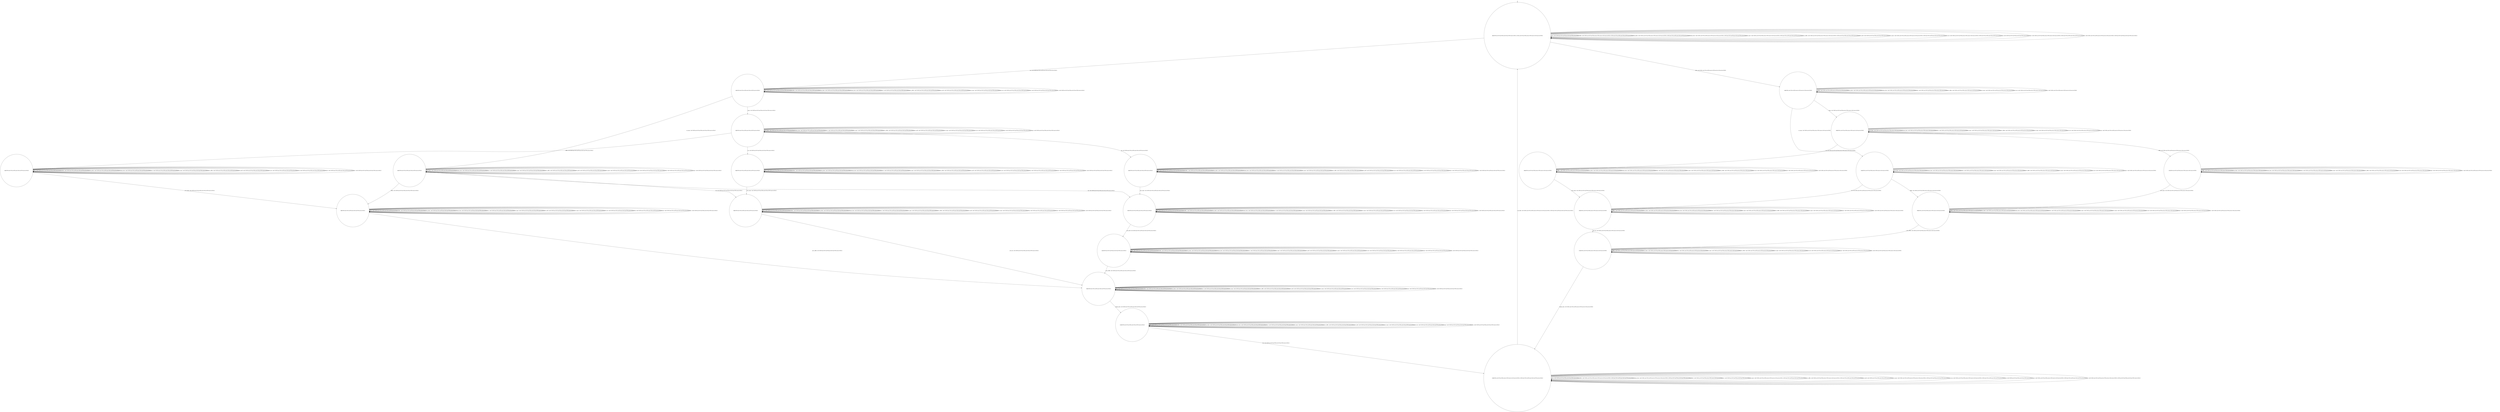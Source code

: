 digraph g {
	edge [lblstyle="above, sloped"];
	s0 [shape="circle" label="0@[((EUR and COF and TEA and CAP and TON and not DOL) or (DOL and COF and TEA and not TON and not CAP and not EUR))]"];
	s1 [shape="circle" label="1@[((EUR and COF and TEA and CAP and TON and not DOL))]"];
	s2 [shape="circle" label="2@[((EUR and COF and TEA and CAP and TON and not DOL))]"];
	s3 [shape="circle" label="3@[((EUR and COF and TEA and CAP and TON and not DOL))]"];
	s4 [shape="circle" label="4@[((EUR and COF and TEA and CAP and TON and not DOL))]"];
	s5 [shape="circle" label="5@[((EUR and COF and TEA and CAP and TON and not DOL))]"];
	s6 [shape="circle" label="6@[((EUR and COF and TEA and CAP and TON and not DOL))]"];
	s7 [shape="circle" label="7@[((EUR and COF and TEA and CAP and TON and not DOL))]"];
	s8 [shape="circle" label="8@[((EUR and COF and TEA and CAP and TON and not DOL))]"];
	s9 [shape="circle" label="9@[((EUR and COF and TEA and CAP and TON and not DOL))]"];
	s10 [shape="circle" label="10@[((EUR and COF and TEA and CAP and TON and not DOL))]"];
	s11 [shape="circle" label="11@[((EUR and COF and TEA and CAP and TON and not DOL))]"];
	s12 [shape="circle" label="12@[((EUR and COF and TEA and CAP and TON and not DOL))]"];
	s13 [shape="circle" label="13@[((DOL and COF and TEA and not TON and not CAP and not EUR) or (EUR and COF and TEA and CAP and TON and not DOL))]"];
	s14 [shape="circle" label="14@[((DOL and COF and TEA and not TON and not CAP and not EUR))]"];
	s15 [shape="circle" label="15@[((DOL and COF and TEA and not TON and not CAP and not EUR))]"];
	s16 [shape="circle" label="16@[((DOL and COF and TEA and not TON and not CAP and not EUR))]"];
	s17 [shape="circle" label="17@[((DOL and COF and TEA and not TON and not CAP and not EUR))]"];
	s18 [shape="circle" label="18@[((DOL and COF and TEA and not TON and not CAP and not EUR))]"];
	s19 [shape="circle" label="19@[((DOL and COF and TEA and not TON and not CAP and not EUR))]"];
	s20 [shape="circle" label="20@[((DOL and COF and TEA and not TON and not CAP and not EUR))]"];
	s21 [shape="circle" label="21@[((DOL and COF and TEA and not TON and not CAP and not EUR))]"];
	s0 -> s0 [label="cap / nok() [((EUR and COF and TEA and CAP and TON and not DOL))]"];
	s0 -> s0 [label="coffee / nok() [((DOL and COF and TEA and not TON and not CAP and not EUR) or (EUR and COF and TEA and CAP and TON and not DOL))]"];
	s0 -> s0 [label="cup_taken / nok() [((DOL and COF and TEA and not TON and not CAP and not EUR) or (EUR and COF and TEA and CAP and TON and not DOL))]"];
	s0 -> s0 [label="display_done / nok() [((DOL and COF and TEA and not TON and not CAP and not EUR) or (EUR and COF and TEA and CAP and TON and not DOL))]"];
	s0 -> s14 [label="dollar / ok() [((DOL and COF and TEA and not TON and not CAP and not EUR))]"];
	s0 -> s1 [label="euro / ok() [((EUR and COF and TEA and CAP and TON and not DOL))]"];
	s0 -> s0 [label="no_sugar / nok() [((DOL and COF and TEA and not TON and not CAP and not EUR) or (EUR and COF and TEA and CAP and TON and not DOL))]"];
	s0 -> s0 [label="pour_coffee / nok() [((DOL and COF and TEA and not TON and not CAP and not EUR) or (EUR and COF and TEA and CAP and TON and not DOL))]"];
	s0 -> s0 [label="pour_milk / nok() [((EUR and COF and TEA and CAP and TON and not DOL))]"];
	s0 -> s0 [label="pour_sugar / nok() [((DOL and COF and TEA and not TON and not CAP and not EUR) or (EUR and COF and TEA and CAP and TON and not DOL))]"];
	s0 -> s0 [label="pour_tea / nok() [((DOL and COF and TEA and not TON and not CAP and not EUR) or (EUR and COF and TEA and CAP and TON and not DOL))]"];
	s0 -> s0 [label="ring / nok() [((EUR and COF and TEA and CAP and TON and not DOL))]"];
	s0 -> s0 [label="sugar / nok() [((DOL and COF and TEA and not TON and not CAP and not EUR) or (EUR and COF and TEA and CAP and TON and not DOL))]"];
	s0 -> s0 [label="tea / nok() [((DOL and COF and TEA and not TON and not CAP and not EUR) or (EUR and COF and TEA and CAP and TON and not DOL))]"];
	s1 -> s1 [label="cap / nok() [((EUR and COF and TEA and CAP and TON and not DOL))]"];
	s1 -> s1 [label="coffee / nok() [((EUR and COF and TEA and CAP and TON and not DOL))]"];
	s1 -> s1 [label="cup_taken / nok() [((EUR and COF and TEA and CAP and TON and not DOL))]"];
	s1 -> s1 [label="display_done / nok() [((EUR and COF and TEA and CAP and TON and not DOL))]"];
	s1 -> s1 [label="euro / nok() [((EUR and COF and TEA and CAP and TON and not DOL))]"];
	s1 -> s2 [label="no_sugar / ok() [((EUR and COF and TEA and CAP and TON and not DOL))]"];
	s1 -> s1 [label="pour_coffee / nok() [((EUR and COF and TEA and CAP and TON and not DOL))]"];
	s1 -> s1 [label="pour_milk / nok() [((EUR and COF and TEA and CAP and TON and not DOL))]"];
	s1 -> s1 [label="pour_sugar / nok() [((EUR and COF and TEA and CAP and TON and not DOL))]"];
	s1 -> s1 [label="pour_tea / nok() [((EUR and COF and TEA and CAP and TON and not DOL))]"];
	s1 -> s1 [label="ring / nok() [((EUR and COF and TEA and CAP and TON and not DOL))]"];
	s1 -> s3 [label="sugar / ok() [((EUR and COF and TEA and CAP and TON and not DOL))]"];
	s1 -> s1 [label="tea / nok() [((EUR and COF and TEA and CAP and TON and not DOL))]"];
	s2 -> s7 [label="cap / ok() [((EUR and COF and TEA and CAP and TON and not DOL))]"];
	s2 -> s8 [label="coffee / ok() [((EUR and COF and TEA and CAP and TON and not DOL))]"];
	s2 -> s2 [label="cup_taken / nok() [((EUR and COF and TEA and CAP and TON and not DOL))]"];
	s2 -> s2 [label="display_done / nok() [((EUR and COF and TEA and CAP and TON and not DOL))]"];
	s2 -> s2 [label="euro / nok() [((EUR and COF and TEA and CAP and TON and not DOL))]"];
	s2 -> s2 [label="no_sugar / nok() [((EUR and COF and TEA and CAP and TON and not DOL))]"];
	s2 -> s2 [label="pour_coffee / nok() [((EUR and COF and TEA and CAP and TON and not DOL))]"];
	s2 -> s2 [label="pour_milk / nok() [((EUR and COF and TEA and CAP and TON and not DOL))]"];
	s2 -> s2 [label="pour_sugar / nok() [((EUR and COF and TEA and CAP and TON and not DOL))]"];
	s2 -> s2 [label="pour_tea / nok() [((EUR and COF and TEA and CAP and TON and not DOL))]"];
	s2 -> s2 [label="ring / nok() [((EUR and COF and TEA and CAP and TON and not DOL))]"];
	s2 -> s2 [label="sugar / void() [((EUR and COF and TEA and CAP and TON and not DOL))]"];
	s2 -> s9 [label="tea / ok() [((EUR and COF and TEA and CAP and TON and not DOL))]"];
	s3 -> s4 [label="cap / ok() [((EUR and COF and TEA and CAP and TON and not DOL))]"];
	s3 -> s5 [label="coffee / ok() [((EUR and COF and TEA and CAP and TON and not DOL))]"];
	s3 -> s3 [label="cup_taken / nok() [((EUR and COF and TEA and CAP and TON and not DOL))]"];
	s3 -> s3 [label="display_done / nok() [((EUR and COF and TEA and CAP and TON and not DOL))]"];
	s3 -> s3 [label="euro / nok() [((EUR and COF and TEA and CAP and TON and not DOL))]"];
	s3 -> s3 [label="no_sugar / void() [((EUR and COF and TEA and CAP and TON and not DOL))]"];
	s3 -> s3 [label="pour_coffee / nok() [((EUR and COF and TEA and CAP and TON and not DOL))]"];
	s3 -> s3 [label="pour_milk / nok() [((EUR and COF and TEA and CAP and TON and not DOL))]"];
	s3 -> s3 [label="pour_sugar / nok() [((EUR and COF and TEA and CAP and TON and not DOL))]"];
	s3 -> s3 [label="pour_tea / nok() [((EUR and COF and TEA and CAP and TON and not DOL))]"];
	s3 -> s3 [label="ring / nok() [((EUR and COF and TEA and CAP and TON and not DOL))]"];
	s3 -> s3 [label="sugar / nok() [((EUR and COF and TEA and CAP and TON and not DOL))]"];
	s3 -> s6 [label="tea / ok() [((EUR and COF and TEA and CAP and TON and not DOL))]"];
	s4 -> s4 [label="cap / nok() [((EUR and COF and TEA and CAP and TON and not DOL))]"];
	s4 -> s4 [label="coffee / void() [((EUR and COF and TEA and CAP and TON and not DOL))]"];
	s4 -> s4 [label="cup_taken / nok() [((EUR and COF and TEA and CAP and TON and not DOL))]"];
	s4 -> s4 [label="display_done / nok() [((EUR and COF and TEA and CAP and TON and not DOL))]"];
	s4 -> s4 [label="euro / nok() [((EUR and COF and TEA and CAP and TON and not DOL))]"];
	s4 -> s4 [label="no_sugar / nok() [((EUR and COF and TEA and CAP and TON and not DOL))]"];
	s4 -> s4 [label="pour_coffee / nok() [((EUR and COF and TEA and CAP and TON and not DOL))]"];
	s4 -> s4 [label="pour_milk / nok() [((EUR and COF and TEA and CAP and TON and not DOL))]"];
	s4 -> s7 [label="pour_sugar / ok() [((EUR and COF and TEA and CAP and TON and not DOL))]"];
	s4 -> s4 [label="pour_tea / nok() [((EUR and COF and TEA and CAP and TON and not DOL))]"];
	s4 -> s4 [label="ring / nok() [((EUR and COF and TEA and CAP and TON and not DOL))]"];
	s4 -> s4 [label="sugar / nok() [((EUR and COF and TEA and CAP and TON and not DOL))]"];
	s4 -> s4 [label="tea / void() [((EUR and COF and TEA and CAP and TON and not DOL))]"];
	s5 -> s5 [label="cap / void() [((EUR and COF and TEA and CAP and TON and not DOL))]"];
	s5 -> s5 [label="coffee / nok() [((EUR and COF and TEA and CAP and TON and not DOL))]"];
	s5 -> s5 [label="cup_taken / nok() [((EUR and COF and TEA and CAP and TON and not DOL))]"];
	s5 -> s5 [label="display_done / nok() [((EUR and COF and TEA and CAP and TON and not DOL))]"];
	s5 -> s5 [label="euro / nok() [((EUR and COF and TEA and CAP and TON and not DOL))]"];
	s5 -> s5 [label="no_sugar / nok() [((EUR and COF and TEA and CAP and TON and not DOL))]"];
	s5 -> s5 [label="pour_coffee / nok() [((EUR and COF and TEA and CAP and TON and not DOL))]"];
	s5 -> s5 [label="pour_milk / nok() [((EUR and COF and TEA and CAP and TON and not DOL))]"];
	s5 -> s8 [label="pour_sugar / ok() [((EUR and COF and TEA and CAP and TON and not DOL))]"];
	s5 -> s5 [label="pour_tea / nok() [((EUR and COF and TEA and CAP and TON and not DOL))]"];
	s5 -> s5 [label="ring / nok() [((EUR and COF and TEA and CAP and TON and not DOL))]"];
	s5 -> s5 [label="sugar / nok() [((EUR and COF and TEA and CAP and TON and not DOL))]"];
	s5 -> s5 [label="tea / void() [((EUR and COF and TEA and CAP and TON and not DOL))]"];
	s6 -> s6 [label="cap / void() [((EUR and COF and TEA and CAP and TON and not DOL))]"];
	s6 -> s6 [label="coffee / void() [((EUR and COF and TEA and CAP and TON and not DOL))]"];
	s6 -> s6 [label="cup_taken / nok() [((EUR and COF and TEA and CAP and TON and not DOL))]"];
	s6 -> s6 [label="display_done / nok() [((EUR and COF and TEA and CAP and TON and not DOL))]"];
	s6 -> s6 [label="euro / nok() [((EUR and COF and TEA and CAP and TON and not DOL))]"];
	s6 -> s6 [label="no_sugar / nok() [((EUR and COF and TEA and CAP and TON and not DOL))]"];
	s6 -> s6 [label="pour_coffee / nok() [((EUR and COF and TEA and CAP and TON and not DOL))]"];
	s6 -> s6 [label="pour_milk / nok() [((EUR and COF and TEA and CAP and TON and not DOL))]"];
	s6 -> s9 [label="pour_sugar / ok() [((EUR and COF and TEA and CAP and TON and not DOL))]"];
	s6 -> s6 [label="pour_tea / nok() [((EUR and COF and TEA and CAP and TON and not DOL))]"];
	s6 -> s6 [label="ring / nok() [((EUR and COF and TEA and CAP and TON and not DOL))]"];
	s6 -> s6 [label="sugar / nok() [((EUR and COF and TEA and CAP and TON and not DOL))]"];
	s6 -> s6 [label="tea / nok() [((EUR and COF and TEA and CAP and TON and not DOL))]"];
	s7 -> s7 [label="cap / nok() [((EUR and COF and TEA and CAP and TON and not DOL))]"];
	s7 -> s7 [label="coffee / void() [((EUR and COF and TEA and CAP and TON and not DOL))]"];
	s7 -> s7 [label="cup_taken / nok() [((EUR and COF and TEA and CAP and TON and not DOL))]"];
	s7 -> s7 [label="display_done / nok() [((EUR and COF and TEA and CAP and TON and not DOL))]"];
	s7 -> s7 [label="euro / nok() [((EUR and COF and TEA and CAP and TON and not DOL))]"];
	s7 -> s7 [label="no_sugar / nok() [((EUR and COF and TEA and CAP and TON and not DOL))]"];
	s7 -> s7 [label="pour_coffee / nok() [((EUR and COF and TEA and CAP and TON and not DOL))]"];
	s7 -> s11 [label="pour_milk / ok() [((EUR and COF and TEA and CAP and TON and not DOL))]"];
	s7 -> s7 [label="pour_sugar / nok() [((EUR and COF and TEA and CAP and TON and not DOL))]"];
	s7 -> s7 [label="pour_tea / nok() [((EUR and COF and TEA and CAP and TON and not DOL))]"];
	s7 -> s7 [label="ring / nok() [((EUR and COF and TEA and CAP and TON and not DOL))]"];
	s7 -> s7 [label="sugar / nok() [((EUR and COF and TEA and CAP and TON and not DOL))]"];
	s7 -> s7 [label="tea / void() [((EUR and COF and TEA and CAP and TON and not DOL))]"];
	s8 -> s8 [label="cap / void() [((EUR and COF and TEA and CAP and TON and not DOL))]"];
	s8 -> s8 [label="coffee / nok() [((EUR and COF and TEA and CAP and TON and not DOL))]"];
	s8 -> s8 [label="cup_taken / nok() [((EUR and COF and TEA and CAP and TON and not DOL))]"];
	s8 -> s8 [label="display_done / nok() [((EUR and COF and TEA and CAP and TON and not DOL))]"];
	s8 -> s8 [label="euro / nok() [((EUR and COF and TEA and CAP and TON and not DOL))]"];
	s8 -> s8 [label="no_sugar / nok() [((EUR and COF and TEA and CAP and TON and not DOL))]"];
	s8 -> s10 [label="pour_coffee / ok() [((EUR and COF and TEA and CAP and TON and not DOL))]"];
	s8 -> s8 [label="pour_milk / nok() [((EUR and COF and TEA and CAP and TON and not DOL))]"];
	s8 -> s8 [label="pour_sugar / nok() [((EUR and COF and TEA and CAP and TON and not DOL))]"];
	s8 -> s8 [label="pour_tea / nok() [((EUR and COF and TEA and CAP and TON and not DOL))]"];
	s8 -> s8 [label="ring / nok() [((EUR and COF and TEA and CAP and TON and not DOL))]"];
	s8 -> s8 [label="sugar / nok() [((EUR and COF and TEA and CAP and TON and not DOL))]"];
	s8 -> s8 [label="tea / void() [((EUR and COF and TEA and CAP and TON and not DOL))]"];
	s9 -> s9 [label="cap / void() [((EUR and COF and TEA and CAP and TON and not DOL))]"];
	s9 -> s9 [label="coffee / void() [((EUR and COF and TEA and CAP and TON and not DOL))]"];
	s9 -> s9 [label="cup_taken / nok() [((EUR and COF and TEA and CAP and TON and not DOL))]"];
	s9 -> s9 [label="display_done / nok() [((EUR and COF and TEA and CAP and TON and not DOL))]"];
	s9 -> s9 [label="euro / nok() [((EUR and COF and TEA and CAP and TON and not DOL))]"];
	s9 -> s9 [label="no_sugar / nok() [((EUR and COF and TEA and CAP and TON and not DOL))]"];
	s9 -> s9 [label="pour_coffee / nok() [((EUR and COF and TEA and CAP and TON and not DOL))]"];
	s9 -> s9 [label="pour_milk / nok() [((EUR and COF and TEA and CAP and TON and not DOL))]"];
	s9 -> s9 [label="pour_sugar / nok() [((EUR and COF and TEA and CAP and TON and not DOL))]"];
	s9 -> s10 [label="pour_tea / ok() [((EUR and COF and TEA and CAP and TON and not DOL))]"];
	s9 -> s9 [label="ring / nok() [((EUR and COF and TEA and CAP and TON and not DOL))]"];
	s9 -> s9 [label="sugar / nok() [((EUR and COF and TEA and CAP and TON and not DOL))]"];
	s9 -> s9 [label="tea / nok() [((EUR and COF and TEA and CAP and TON and not DOL))]"];
	s10 -> s10 [label="cap / nok() [((EUR and COF and TEA and CAP and TON and not DOL))]"];
	s10 -> s10 [label="coffee / nok() [((EUR and COF and TEA and CAP and TON and not DOL))]"];
	s10 -> s10 [label="cup_taken / nok() [((EUR and COF and TEA and CAP and TON and not DOL))]"];
	s10 -> s12 [label="display_done / ok() [((EUR and COF and TEA and CAP and TON and not DOL))]"];
	s10 -> s10 [label="euro / nok() [((EUR and COF and TEA and CAP and TON and not DOL))]"];
	s10 -> s10 [label="no_sugar / nok() [((EUR and COF and TEA and CAP and TON and not DOL))]"];
	s10 -> s10 [label="pour_coffee / nok() [((EUR and COF and TEA and CAP and TON and not DOL))]"];
	s10 -> s10 [label="pour_milk / nok() [((EUR and COF and TEA and CAP and TON and not DOL))]"];
	s10 -> s10 [label="pour_sugar / nok() [((EUR and COF and TEA and CAP and TON and not DOL))]"];
	s10 -> s10 [label="pour_tea / nok() [((EUR and COF and TEA and CAP and TON and not DOL))]"];
	s10 -> s10 [label="ring / nok() [((EUR and COF and TEA and CAP and TON and not DOL))]"];
	s10 -> s10 [label="sugar / nok() [((EUR and COF and TEA and CAP and TON and not DOL))]"];
	s10 -> s10 [label="tea / nok() [((EUR and COF and TEA and CAP and TON and not DOL))]"];
	s11 -> s11 [label="cap / nok() [((EUR and COF and TEA and CAP and TON and not DOL))]"];
	s11 -> s11 [label="coffee / nok() [((EUR and COF and TEA and CAP and TON and not DOL))]"];
	s11 -> s11 [label="cup_taken / nok() [((EUR and COF and TEA and CAP and TON and not DOL))]"];
	s11 -> s11 [label="display_done / nok() [((EUR and COF and TEA and CAP and TON and not DOL))]"];
	s11 -> s11 [label="euro / nok() [((EUR and COF and TEA and CAP and TON and not DOL))]"];
	s11 -> s11 [label="no_sugar / nok() [((EUR and COF and TEA and CAP and TON and not DOL))]"];
	s11 -> s10 [label="pour_coffee / ok() [((EUR and COF and TEA and CAP and TON and not DOL))]"];
	s11 -> s11 [label="pour_milk / nok() [((EUR and COF and TEA and CAP and TON and not DOL))]"];
	s11 -> s11 [label="pour_sugar / nok() [((EUR and COF and TEA and CAP and TON and not DOL))]"];
	s11 -> s11 [label="pour_tea / nok() [((EUR and COF and TEA and CAP and TON and not DOL))]"];
	s11 -> s11 [label="ring / nok() [((EUR and COF and TEA and CAP and TON and not DOL))]"];
	s11 -> s11 [label="sugar / nok() [((EUR and COF and TEA and CAP and TON and not DOL))]"];
	s11 -> s11 [label="tea / nok() [((EUR and COF and TEA and CAP and TON and not DOL))]"];
	s12 -> s12 [label="cap / nok() [((EUR and COF and TEA and CAP and TON and not DOL))]"];
	s12 -> s12 [label="coffee / nok() [((EUR and COF and TEA and CAP and TON and not DOL))]"];
	s12 -> s12 [label="cup_taken / nok() [((EUR and COF and TEA and CAP and TON and not DOL))]"];
	s12 -> s12 [label="display_done / nok() [((EUR and COF and TEA and CAP and TON and not DOL))]"];
	s12 -> s12 [label="euro / nok() [((EUR and COF and TEA and CAP and TON and not DOL))]"];
	s12 -> s12 [label="no_sugar / nok() [((EUR and COF and TEA and CAP and TON and not DOL))]"];
	s12 -> s12 [label="pour_coffee / nok() [((EUR and COF and TEA and CAP and TON and not DOL))]"];
	s12 -> s12 [label="pour_milk / nok() [((EUR and COF and TEA and CAP and TON and not DOL))]"];
	s12 -> s12 [label="pour_sugar / nok() [((EUR and COF and TEA and CAP and TON and not DOL))]"];
	s12 -> s12 [label="pour_tea / nok() [((EUR and COF and TEA and CAP and TON and not DOL))]"];
	s12 -> s13 [label="ring / ok() [((EUR and COF and TEA and CAP and TON and not DOL))]"];
	s12 -> s12 [label="sugar / nok() [((EUR and COF and TEA and CAP and TON and not DOL))]"];
	s12 -> s12 [label="tea / nok() [((EUR and COF and TEA and CAP and TON and not DOL))]"];
	s13 -> s13 [label="cap / nok() [((EUR and COF and TEA and CAP and TON and not DOL))]"];
	s13 -> s13 [label="coffee / nok() [((DOL and COF and TEA and not TON and not CAP and not EUR) or (EUR and COF and TEA and CAP and TON and not DOL))]"];
	s13 -> s0 [label="cup_taken / ok() [((DOL and COF and TEA and not TON and not CAP and not EUR) or (EUR and COF and TEA and CAP and TON and not DOL))]"];
	s13 -> s13 [label="display_done / nok() [((DOL and COF and TEA and not TON and not CAP and not EUR) or (EUR and COF and TEA and CAP and TON and not DOL))]"];
	s13 -> s13 [label="dollar / nok() [((DOL and COF and TEA and not TON and not CAP and not EUR))]"];
	s13 -> s13 [label="euro / nok() [((EUR and COF and TEA and CAP and TON and not DOL))]"];
	s13 -> s13 [label="no_sugar / nok() [((DOL and COF and TEA and not TON and not CAP and not EUR) or (EUR and COF and TEA and CAP and TON and not DOL))]"];
	s13 -> s13 [label="pour_coffee / nok() [((DOL and COF and TEA and not TON and not CAP and not EUR) or (EUR and COF and TEA and CAP and TON and not DOL))]"];
	s13 -> s13 [label="pour_milk / nok() [((EUR and COF and TEA and CAP and TON and not DOL))]"];
	s13 -> s13 [label="pour_sugar / nok() [((DOL and COF and TEA and not TON and not CAP and not EUR) or (EUR and COF and TEA and CAP and TON and not DOL))]"];
	s13 -> s13 [label="pour_tea / nok() [((DOL and COF and TEA and not TON and not CAP and not EUR) or (EUR and COF and TEA and CAP and TON and not DOL))]"];
	s13 -> s13 [label="ring / nok() [((EUR and COF and TEA and CAP and TON and not DOL))]"];
	s13 -> s13 [label="sugar / nok() [((DOL and COF and TEA and not TON and not CAP and not EUR) or (EUR and COF and TEA and CAP and TON and not DOL))]"];
	s13 -> s13 [label="tea / nok() [((DOL and COF and TEA and not TON and not CAP and not EUR) or (EUR and COF and TEA and CAP and TON and not DOL))]"];
	s14 -> s14 [label="coffee / nok() [((DOL and COF and TEA and not TON and not CAP and not EUR))]"];
	s14 -> s14 [label="cup_taken / nok() [((DOL and COF and TEA and not TON and not CAP and not EUR))]"];
	s14 -> s14 [label="display_done / nok() [((DOL and COF and TEA and not TON and not CAP and not EUR))]"];
	s14 -> s14 [label="dollar / nok() [((DOL and COF and TEA and not TON and not CAP and not EUR))]"];
	s14 -> s15 [label="no_sugar / ok() [((DOL and COF and TEA and not TON and not CAP and not EUR))]"];
	s14 -> s14 [label="pour_coffee / nok() [((DOL and COF and TEA and not TON and not CAP and not EUR))]"];
	s14 -> s14 [label="pour_sugar / nok() [((DOL and COF and TEA and not TON and not CAP and not EUR))]"];
	s14 -> s14 [label="pour_tea / nok() [((DOL and COF and TEA and not TON and not CAP and not EUR))]"];
	s14 -> s16 [label="sugar / ok() [((DOL and COF and TEA and not TON and not CAP and not EUR))]"];
	s14 -> s14 [label="tea / nok() [((DOL and COF and TEA and not TON and not CAP and not EUR))]"];
	s15 -> s19 [label="coffee / ok() [((DOL and COF and TEA and not TON and not CAP and not EUR))]"];
	s15 -> s15 [label="cup_taken / nok() [((DOL and COF and TEA and not TON and not CAP and not EUR))]"];
	s15 -> s15 [label="display_done / nok() [((DOL and COF and TEA and not TON and not CAP and not EUR))]"];
	s15 -> s15 [label="dollar / nok() [((DOL and COF and TEA and not TON and not CAP and not EUR))]"];
	s15 -> s15 [label="no_sugar / nok() [((DOL and COF and TEA and not TON and not CAP and not EUR))]"];
	s15 -> s15 [label="pour_coffee / nok() [((DOL and COF and TEA and not TON and not CAP and not EUR))]"];
	s15 -> s15 [label="pour_sugar / nok() [((DOL and COF and TEA and not TON and not CAP and not EUR))]"];
	s15 -> s15 [label="pour_tea / nok() [((DOL and COF and TEA and not TON and not CAP and not EUR))]"];
	s15 -> s15 [label="sugar / void() [((DOL and COF and TEA and not TON and not CAP and not EUR))]"];
	s15 -> s20 [label="tea / ok() [((DOL and COF and TEA and not TON and not CAP and not EUR))]"];
	s16 -> s17 [label="coffee / ok() [((DOL and COF and TEA and not TON and not CAP and not EUR))]"];
	s16 -> s16 [label="cup_taken / nok() [((DOL and COF and TEA and not TON and not CAP and not EUR))]"];
	s16 -> s16 [label="display_done / nok() [((DOL and COF and TEA and not TON and not CAP and not EUR))]"];
	s16 -> s16 [label="dollar / nok() [((DOL and COF and TEA and not TON and not CAP and not EUR))]"];
	s16 -> s16 [label="no_sugar / void() [((DOL and COF and TEA and not TON and not CAP and not EUR))]"];
	s16 -> s16 [label="pour_coffee / nok() [((DOL and COF and TEA and not TON and not CAP and not EUR))]"];
	s16 -> s16 [label="pour_sugar / nok() [((DOL and COF and TEA and not TON and not CAP and not EUR))]"];
	s16 -> s16 [label="pour_tea / nok() [((DOL and COF and TEA and not TON and not CAP and not EUR))]"];
	s16 -> s16 [label="sugar / nok() [((DOL and COF and TEA and not TON and not CAP and not EUR))]"];
	s16 -> s18 [label="tea / ok() [((DOL and COF and TEA and not TON and not CAP and not EUR))]"];
	s17 -> s17 [label="coffee / nok() [((DOL and COF and TEA and not TON and not CAP and not EUR))]"];
	s17 -> s17 [label="cup_taken / nok() [((DOL and COF and TEA and not TON and not CAP and not EUR))]"];
	s17 -> s17 [label="display_done / nok() [((DOL and COF and TEA and not TON and not CAP and not EUR))]"];
	s17 -> s17 [label="dollar / nok() [((DOL and COF and TEA and not TON and not CAP and not EUR))]"];
	s17 -> s17 [label="no_sugar / nok() [((DOL and COF and TEA and not TON and not CAP and not EUR))]"];
	s17 -> s17 [label="pour_coffee / nok() [((DOL and COF and TEA and not TON and not CAP and not EUR))]"];
	s17 -> s19 [label="pour_sugar / ok() [((DOL and COF and TEA and not TON and not CAP and not EUR))]"];
	s17 -> s17 [label="pour_tea / nok() [((DOL and COF and TEA and not TON and not CAP and not EUR))]"];
	s17 -> s17 [label="sugar / nok() [((DOL and COF and TEA and not TON and not CAP and not EUR))]"];
	s17 -> s17 [label="tea / void() [((DOL and COF and TEA and not TON and not CAP and not EUR))]"];
	s18 -> s18 [label="coffee / void() [((DOL and COF and TEA and not TON and not CAP and not EUR))]"];
	s18 -> s18 [label="cup_taken / nok() [((DOL and COF and TEA and not TON and not CAP and not EUR))]"];
	s18 -> s18 [label="display_done / nok() [((DOL and COF and TEA and not TON and not CAP and not EUR))]"];
	s18 -> s18 [label="dollar / nok() [((DOL and COF and TEA and not TON and not CAP and not EUR))]"];
	s18 -> s18 [label="no_sugar / nok() [((DOL and COF and TEA and not TON and not CAP and not EUR))]"];
	s18 -> s18 [label="pour_coffee / nok() [((DOL and COF and TEA and not TON and not CAP and not EUR))]"];
	s18 -> s20 [label="pour_sugar / ok() [((DOL and COF and TEA and not TON and not CAP and not EUR))]"];
	s18 -> s18 [label="pour_tea / nok() [((DOL and COF and TEA and not TON and not CAP and not EUR))]"];
	s18 -> s18 [label="sugar / nok() [((DOL and COF and TEA and not TON and not CAP and not EUR))]"];
	s18 -> s18 [label="tea / nok() [((DOL and COF and TEA and not TON and not CAP and not EUR))]"];
	s19 -> s19 [label="coffee / nok() [((DOL and COF and TEA and not TON and not CAP and not EUR))]"];
	s19 -> s19 [label="cup_taken / nok() [((DOL and COF and TEA and not TON and not CAP and not EUR))]"];
	s19 -> s19 [label="display_done / nok() [((DOL and COF and TEA and not TON and not CAP and not EUR))]"];
	s19 -> s19 [label="dollar / nok() [((DOL and COF and TEA and not TON and not CAP and not EUR))]"];
	s19 -> s19 [label="no_sugar / nok() [((DOL and COF and TEA and not TON and not CAP and not EUR))]"];
	s19 -> s21 [label="pour_coffee / ok() [((DOL and COF and TEA and not TON and not CAP and not EUR))]"];
	s19 -> s19 [label="pour_sugar / nok() [((DOL and COF and TEA and not TON and not CAP and not EUR))]"];
	s19 -> s19 [label="pour_tea / nok() [((DOL and COF and TEA and not TON and not CAP and not EUR))]"];
	s19 -> s19 [label="sugar / nok() [((DOL and COF and TEA and not TON and not CAP and not EUR))]"];
	s19 -> s19 [label="tea / void() [((DOL and COF and TEA and not TON and not CAP and not EUR))]"];
	s20 -> s20 [label="coffee / void() [((DOL and COF and TEA and not TON and not CAP and not EUR))]"];
	s20 -> s20 [label="cup_taken / nok() [((DOL and COF and TEA and not TON and not CAP and not EUR))]"];
	s20 -> s20 [label="display_done / nok() [((DOL and COF and TEA and not TON and not CAP and not EUR))]"];
	s20 -> s20 [label="dollar / nok() [((DOL and COF and TEA and not TON and not CAP and not EUR))]"];
	s20 -> s20 [label="no_sugar / nok() [((DOL and COF and TEA and not TON and not CAP and not EUR))]"];
	s20 -> s20 [label="pour_coffee / nok() [((DOL and COF and TEA and not TON and not CAP and not EUR))]"];
	s20 -> s20 [label="pour_sugar / nok() [((DOL and COF and TEA and not TON and not CAP and not EUR))]"];
	s20 -> s21 [label="pour_tea / ok() [((DOL and COF and TEA and not TON and not CAP and not EUR))]"];
	s20 -> s20 [label="sugar / nok() [((DOL and COF and TEA and not TON and not CAP and not EUR))]"];
	s20 -> s20 [label="tea / nok() [((DOL and COF and TEA and not TON and not CAP and not EUR))]"];
	s21 -> s21 [label="coffee / nok() [((DOL and COF and TEA and not TON and not CAP and not EUR))]"];
	s21 -> s21 [label="cup_taken / nok() [((DOL and COF and TEA and not TON and not CAP and not EUR))]"];
	s21 -> s13 [label="display_done / ok() [((DOL and COF and TEA and not TON and not CAP and not EUR))]"];
	s21 -> s21 [label="dollar / nok() [((DOL and COF and TEA and not TON and not CAP and not EUR))]"];
	s21 -> s21 [label="no_sugar / nok() [((DOL and COF and TEA and not TON and not CAP and not EUR))]"];
	s21 -> s21 [label="pour_coffee / nok() [((DOL and COF and TEA and not TON and not CAP and not EUR))]"];
	s21 -> s21 [label="pour_sugar / nok() [((DOL and COF and TEA and not TON and not CAP and not EUR))]"];
	s21 -> s21 [label="pour_tea / nok() [((DOL and COF and TEA and not TON and not CAP and not EUR))]"];
	s21 -> s21 [label="sugar / nok() [((DOL and COF and TEA and not TON and not CAP and not EUR))]"];
	s21 -> s21 [label="tea / nok() [((DOL and COF and TEA and not TON and not CAP and not EUR))]"];
	__start0 [label="" shape="none" width="0" height="0"];
	__start0 -> s0;
}